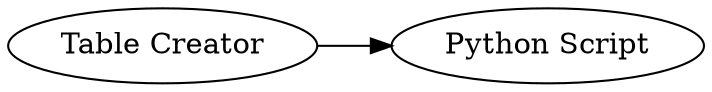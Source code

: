 digraph {
	"-2464322657334288940_2" [label="Python Script"]
	"-2464322657334288940_1" [label="Table Creator"]
	"-2464322657334288940_1" -> "-2464322657334288940_2"
	rankdir=LR
}
